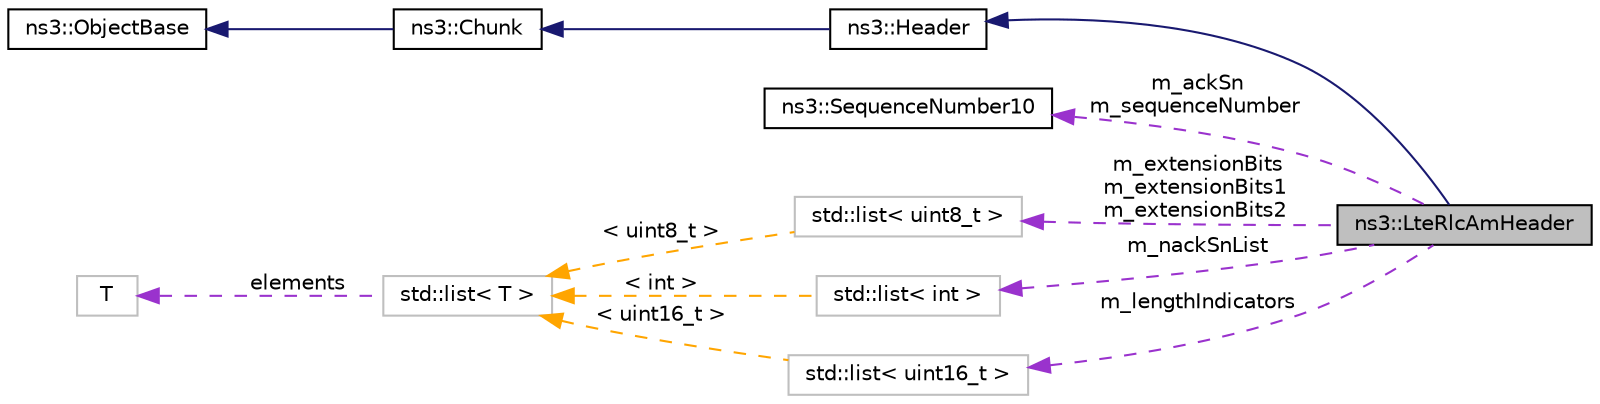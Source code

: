digraph "ns3::LteRlcAmHeader"
{
 // LATEX_PDF_SIZE
  edge [fontname="Helvetica",fontsize="10",labelfontname="Helvetica",labelfontsize="10"];
  node [fontname="Helvetica",fontsize="10",shape=record];
  rankdir="LR";
  Node1 [label="ns3::LteRlcAmHeader",height=0.2,width=0.4,color="black", fillcolor="grey75", style="filled", fontcolor="black",tooltip="The packet header for the AM Radio Link Control (RLC) protocol packets."];
  Node2 -> Node1 [dir="back",color="midnightblue",fontsize="10",style="solid",fontname="Helvetica"];
  Node2 [label="ns3::Header",height=0.2,width=0.4,color="black", fillcolor="white", style="filled",URL="$classns3_1_1_header.html",tooltip="Protocol header serialization and deserialization."];
  Node3 -> Node2 [dir="back",color="midnightblue",fontsize="10",style="solid",fontname="Helvetica"];
  Node3 [label="ns3::Chunk",height=0.2,width=0.4,color="black", fillcolor="white", style="filled",URL="$classns3_1_1_chunk.html",tooltip="abstract base class for ns3::Header and ns3::Trailer"];
  Node4 -> Node3 [dir="back",color="midnightblue",fontsize="10",style="solid",fontname="Helvetica"];
  Node4 [label="ns3::ObjectBase",height=0.2,width=0.4,color="black", fillcolor="white", style="filled",URL="$classns3_1_1_object_base.html",tooltip="Anchor the ns-3 type and attribute system."];
  Node5 -> Node1 [dir="back",color="darkorchid3",fontsize="10",style="dashed",label=" m_ackSn\nm_sequenceNumber" ,fontname="Helvetica"];
  Node5 [label="ns3::SequenceNumber10",height=0.2,width=0.4,color="black", fillcolor="white", style="filled",URL="$classns3_1_1_sequence_number10.html",tooltip="SequenceNumber10 class."];
  Node6 -> Node1 [dir="back",color="darkorchid3",fontsize="10",style="dashed",label=" m_extensionBits\nm_extensionBits1\nm_extensionBits2" ,fontname="Helvetica"];
  Node6 [label="std::list\< uint8_t \>",height=0.2,width=0.4,color="grey75", fillcolor="white", style="filled",tooltip=" "];
  Node7 -> Node6 [dir="back",color="orange",fontsize="10",style="dashed",label=" \< uint8_t \>" ,fontname="Helvetica"];
  Node7 [label="std::list\< T \>",height=0.2,width=0.4,color="grey75", fillcolor="white", style="filled",tooltip=" "];
  Node8 -> Node7 [dir="back",color="darkorchid3",fontsize="10",style="dashed",label=" elements" ,fontname="Helvetica"];
  Node8 [label="T",height=0.2,width=0.4,color="grey75", fillcolor="white", style="filled",tooltip=" "];
  Node9 -> Node1 [dir="back",color="darkorchid3",fontsize="10",style="dashed",label=" m_nackSnList" ,fontname="Helvetica"];
  Node9 [label="std::list\< int \>",height=0.2,width=0.4,color="grey75", fillcolor="white", style="filled",tooltip=" "];
  Node7 -> Node9 [dir="back",color="orange",fontsize="10",style="dashed",label=" \< int \>" ,fontname="Helvetica"];
  Node10 -> Node1 [dir="back",color="darkorchid3",fontsize="10",style="dashed",label=" m_lengthIndicators" ,fontname="Helvetica"];
  Node10 [label="std::list\< uint16_t \>",height=0.2,width=0.4,color="grey75", fillcolor="white", style="filled",tooltip=" "];
  Node7 -> Node10 [dir="back",color="orange",fontsize="10",style="dashed",label=" \< uint16_t \>" ,fontname="Helvetica"];
}
